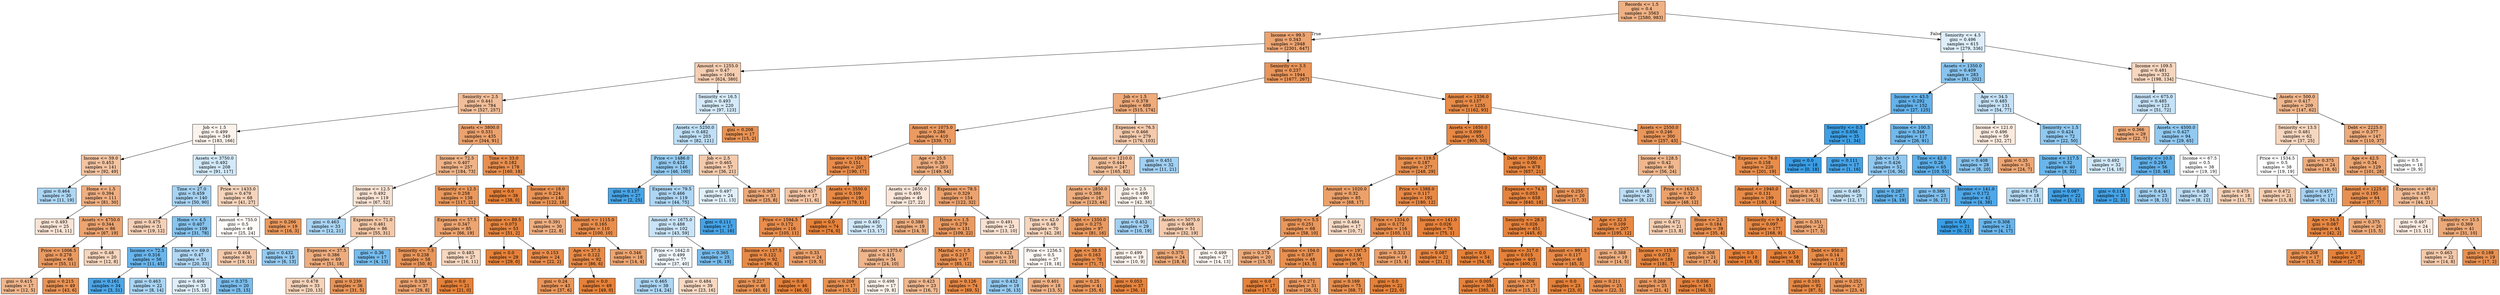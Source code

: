 digraph Tree {
node [shape=box, style="filled", color="black"] ;
0 [label="Records <= 1.5\ngini = 0.4\nsamples = 3563\nvalue = [2580, 983]", fillcolor="#e581399e"] ;
1 [label="Income <= 99.5\ngini = 0.343\nsamples = 2948\nvalue = [2301, 647]", fillcolor="#e58139b7"] ;
0 -> 1 [labeldistance=2.5, labelangle=45, headlabel="True"] ;
2 [label="Amount <= 1255.0\ngini = 0.47\nsamples = 1004\nvalue = [624, 380]", fillcolor="#e5813964"] ;
1 -> 2 ;
3 [label="Seniority <= 2.5\ngini = 0.441\nsamples = 784\nvalue = [527, 257]", fillcolor="#e5813983"] ;
2 -> 3 ;
4 [label="Job <= 1.5\ngini = 0.499\nsamples = 349\nvalue = [183, 166]", fillcolor="#e5813918"] ;
3 -> 4 ;
5 [label="Income <= 59.0\ngini = 0.453\nsamples = 141\nvalue = [92, 49]", fillcolor="#e5813977"] ;
4 -> 5 ;
6 [label="gini = 0.464\nsamples = 30\nvalue = [11, 19]", fillcolor="#399de56b"] ;
5 -> 6 ;
7 [label="Home <= 1.5\ngini = 0.394\nsamples = 111\nvalue = [81, 30]", fillcolor="#e58139a1"] ;
5 -> 7 ;
8 [label="gini = 0.493\nsamples = 25\nvalue = [14, 11]", fillcolor="#e5813937"] ;
7 -> 8 ;
9 [label="Assets <= 4750.0\ngini = 0.344\nsamples = 86\nvalue = [67, 19]", fillcolor="#e58139b7"] ;
7 -> 9 ;
10 [label="Price <= 1006.5\ngini = 0.278\nsamples = 66\nvalue = [55, 11]", fillcolor="#e58139cc"] ;
9 -> 10 ;
11 [label="gini = 0.415\nsamples = 17\nvalue = [12, 5]", fillcolor="#e5813995"] ;
10 -> 11 ;
12 [label="gini = 0.215\nsamples = 49\nvalue = [43, 6]", fillcolor="#e58139db"] ;
10 -> 12 ;
13 [label="gini = 0.48\nsamples = 20\nvalue = [12, 8]", fillcolor="#e5813955"] ;
9 -> 13 ;
14 [label="Assets <= 3750.0\ngini = 0.492\nsamples = 208\nvalue = [91, 117]", fillcolor="#399de539"] ;
4 -> 14 ;
15 [label="Time <= 27.0\ngini = 0.459\nsamples = 140\nvalue = [50, 90]", fillcolor="#399de571"] ;
14 -> 15 ;
16 [label="gini = 0.475\nsamples = 31\nvalue = [19, 12]", fillcolor="#e581395e"] ;
15 -> 16 ;
17 [label="Home <= 4.5\ngini = 0.407\nsamples = 109\nvalue = [31, 78]", fillcolor="#399de59a"] ;
15 -> 17 ;
18 [label="Income <= 72.5\ngini = 0.316\nsamples = 56\nvalue = [11, 45]", fillcolor="#399de5c1"] ;
17 -> 18 ;
19 [label="gini = 0.161\nsamples = 34\nvalue = [3, 31]", fillcolor="#399de5e6"] ;
18 -> 19 ;
20 [label="gini = 0.463\nsamples = 22\nvalue = [8, 14]", fillcolor="#399de56d"] ;
18 -> 20 ;
21 [label="Income <= 69.0\ngini = 0.47\nsamples = 53\nvalue = [20, 33]", fillcolor="#399de564"] ;
17 -> 21 ;
22 [label="gini = 0.496\nsamples = 33\nvalue = [15, 18]", fillcolor="#399de52a"] ;
21 -> 22 ;
23 [label="gini = 0.375\nsamples = 20\nvalue = [5, 15]", fillcolor="#399de5aa"] ;
21 -> 23 ;
24 [label="Price <= 1433.0\ngini = 0.479\nsamples = 68\nvalue = [41, 27]", fillcolor="#e5813957"] ;
14 -> 24 ;
25 [label="Amount <= 755.0\ngini = 0.5\nsamples = 49\nvalue = [25, 24]", fillcolor="#e581390a"] ;
24 -> 25 ;
26 [label="gini = 0.464\nsamples = 30\nvalue = [19, 11]", fillcolor="#e581396b"] ;
25 -> 26 ;
27 [label="gini = 0.432\nsamples = 19\nvalue = [6, 13]", fillcolor="#399de589"] ;
25 -> 27 ;
28 [label="gini = 0.266\nsamples = 19\nvalue = [16, 3]", fillcolor="#e58139cf"] ;
24 -> 28 ;
29 [label="Assets <= 3800.0\ngini = 0.331\nsamples = 435\nvalue = [344, 91]", fillcolor="#e58139bc"] ;
3 -> 29 ;
30 [label="Income <= 72.5\ngini = 0.407\nsamples = 257\nvalue = [184, 73]", fillcolor="#e581399a"] ;
29 -> 30 ;
31 [label="Income <= 12.5\ngini = 0.492\nsamples = 119\nvalue = [67, 52]", fillcolor="#e5813939"] ;
30 -> 31 ;
32 [label="gini = 0.463\nsamples = 33\nvalue = [12, 21]", fillcolor="#399de56d"] ;
31 -> 32 ;
33 [label="Expenses <= 71.0\ngini = 0.461\nsamples = 86\nvalue = [55, 31]", fillcolor="#e581396f"] ;
31 -> 33 ;
34 [label="Expenses <= 37.5\ngini = 0.386\nsamples = 69\nvalue = [51, 18]", fillcolor="#e58139a5"] ;
33 -> 34 ;
35 [label="gini = 0.478\nsamples = 33\nvalue = [20, 13]", fillcolor="#e5813959"] ;
34 -> 35 ;
36 [label="gini = 0.239\nsamples = 36\nvalue = [31, 5]", fillcolor="#e58139d6"] ;
34 -> 36 ;
37 [label="gini = 0.36\nsamples = 17\nvalue = [4, 13]", fillcolor="#399de5b1"] ;
33 -> 37 ;
38 [label="Seniority <= 12.5\ngini = 0.258\nsamples = 138\nvalue = [117, 21]", fillcolor="#e58139d1"] ;
30 -> 38 ;
39 [label="Expenses <= 57.5\ngini = 0.347\nsamples = 85\nvalue = [66, 19]", fillcolor="#e58139b6"] ;
38 -> 39 ;
40 [label="Seniority <= 7.5\ngini = 0.238\nsamples = 58\nvalue = [50, 8]", fillcolor="#e58139d6"] ;
39 -> 40 ;
41 [label="gini = 0.339\nsamples = 37\nvalue = [29, 8]", fillcolor="#e58139b9"] ;
40 -> 41 ;
42 [label="gini = 0.0\nsamples = 21\nvalue = [21, 0]", fillcolor="#e58139ff"] ;
40 -> 42 ;
43 [label="gini = 0.483\nsamples = 27\nvalue = [16, 11]", fillcolor="#e5813950"] ;
39 -> 43 ;
44 [label="Income <= 89.5\ngini = 0.073\nsamples = 53\nvalue = [51, 2]", fillcolor="#e58139f5"] ;
38 -> 44 ;
45 [label="gini = 0.0\nsamples = 29\nvalue = [29, 0]", fillcolor="#e58139ff"] ;
44 -> 45 ;
46 [label="gini = 0.153\nsamples = 24\nvalue = [22, 2]", fillcolor="#e58139e8"] ;
44 -> 46 ;
47 [label="Time <= 33.0\ngini = 0.182\nsamples = 178\nvalue = [160, 18]", fillcolor="#e58139e2"] ;
29 -> 47 ;
48 [label="gini = 0.0\nsamples = 38\nvalue = [38, 0]", fillcolor="#e58139ff"] ;
47 -> 48 ;
49 [label="Income <= 18.0\ngini = 0.224\nsamples = 140\nvalue = [122, 18]", fillcolor="#e58139d9"] ;
47 -> 49 ;
50 [label="gini = 0.391\nsamples = 30\nvalue = [22, 8]", fillcolor="#e58139a2"] ;
49 -> 50 ;
51 [label="Amount <= 1115.0\ngini = 0.165\nsamples = 110\nvalue = [100, 10]", fillcolor="#e58139e6"] ;
49 -> 51 ;
52 [label="Age <= 37.5\ngini = 0.122\nsamples = 92\nvalue = [86, 6]", fillcolor="#e58139ed"] ;
51 -> 52 ;
53 [label="gini = 0.24\nsamples = 43\nvalue = [37, 6]", fillcolor="#e58139d6"] ;
52 -> 53 ;
54 [label="gini = 0.0\nsamples = 49\nvalue = [49, 0]", fillcolor="#e58139ff"] ;
52 -> 54 ;
55 [label="gini = 0.346\nsamples = 18\nvalue = [14, 4]", fillcolor="#e58139b6"] ;
51 -> 55 ;
56 [label="Seniority <= 16.5\ngini = 0.493\nsamples = 220\nvalue = [97, 123]", fillcolor="#399de536"] ;
2 -> 56 ;
57 [label="Assets <= 5250.0\ngini = 0.482\nsamples = 203\nvalue = [82, 121]", fillcolor="#399de552"] ;
56 -> 57 ;
58 [label="Price <= 1486.0\ngini = 0.432\nsamples = 146\nvalue = [46, 100]", fillcolor="#399de58a"] ;
57 -> 58 ;
59 [label="gini = 0.137\nsamples = 27\nvalue = [2, 25]", fillcolor="#399de5eb"] ;
58 -> 59 ;
60 [label="Expenses <= 79.5\ngini = 0.466\nsamples = 119\nvalue = [44, 75]", fillcolor="#399de569"] ;
58 -> 60 ;
61 [label="Amount <= 1675.0\ngini = 0.488\nsamples = 102\nvalue = [43, 59]", fillcolor="#399de545"] ;
60 -> 61 ;
62 [label="Price <= 1642.0\ngini = 0.499\nsamples = 77\nvalue = [37, 40]", fillcolor="#399de513"] ;
61 -> 62 ;
63 [label="gini = 0.465\nsamples = 38\nvalue = [14, 24]", fillcolor="#399de56a"] ;
62 -> 63 ;
64 [label="gini = 0.484\nsamples = 39\nvalue = [23, 16]", fillcolor="#e581394e"] ;
62 -> 64 ;
65 [label="gini = 0.365\nsamples = 25\nvalue = [6, 19]", fillcolor="#399de5ae"] ;
61 -> 65 ;
66 [label="gini = 0.111\nsamples = 17\nvalue = [1, 16]", fillcolor="#399de5ef"] ;
60 -> 66 ;
67 [label="Job <= 2.5\ngini = 0.465\nsamples = 57\nvalue = [36, 21]", fillcolor="#e581396a"] ;
57 -> 67 ;
68 [label="gini = 0.497\nsamples = 24\nvalue = [11, 13]", fillcolor="#399de527"] ;
67 -> 68 ;
69 [label="gini = 0.367\nsamples = 33\nvalue = [25, 8]", fillcolor="#e58139ad"] ;
67 -> 69 ;
70 [label="gini = 0.208\nsamples = 17\nvalue = [15, 2]", fillcolor="#e58139dd"] ;
56 -> 70 ;
71 [label="Seniority <= 3.5\ngini = 0.237\nsamples = 1944\nvalue = [1677, 267]", fillcolor="#e58139d6"] ;
1 -> 71 ;
72 [label="Job <= 1.5\ngini = 0.378\nsamples = 689\nvalue = [515, 174]", fillcolor="#e58139a9"] ;
71 -> 72 ;
73 [label="Amount <= 1075.0\ngini = 0.286\nsamples = 410\nvalue = [339, 71]", fillcolor="#e58139ca"] ;
72 -> 73 ;
74 [label="Income <= 104.5\ngini = 0.151\nsamples = 207\nvalue = [190, 17]", fillcolor="#e58139e8"] ;
73 -> 74 ;
75 [label="gini = 0.457\nsamples = 17\nvalue = [11, 6]", fillcolor="#e5813974"] ;
74 -> 75 ;
76 [label="Assets <= 3550.0\ngini = 0.109\nsamples = 190\nvalue = [179, 11]", fillcolor="#e58139ef"] ;
74 -> 76 ;
77 [label="Price <= 1594.5\ngini = 0.172\nsamples = 116\nvalue = [105, 11]", fillcolor="#e58139e4"] ;
76 -> 77 ;
78 [label="Income <= 137.5\ngini = 0.122\nsamples = 92\nvalue = [86, 6]", fillcolor="#e58139ed"] ;
77 -> 78 ;
79 [label="gini = 0.227\nsamples = 46\nvalue = [40, 6]", fillcolor="#e58139d9"] ;
78 -> 79 ;
80 [label="gini = 0.0\nsamples = 46\nvalue = [46, 0]", fillcolor="#e58139ff"] ;
78 -> 80 ;
81 [label="gini = 0.33\nsamples = 24\nvalue = [19, 5]", fillcolor="#e58139bc"] ;
77 -> 81 ;
82 [label="gini = 0.0\nsamples = 74\nvalue = [74, 0]", fillcolor="#e58139ff"] ;
76 -> 82 ;
83 [label="Age <= 25.5\ngini = 0.39\nsamples = 203\nvalue = [149, 54]", fillcolor="#e58139a3"] ;
73 -> 83 ;
84 [label="Assets <= 2650.0\ngini = 0.495\nsamples = 49\nvalue = [27, 22]", fillcolor="#e581392f"] ;
83 -> 84 ;
85 [label="gini = 0.491\nsamples = 30\nvalue = [13, 17]", fillcolor="#399de53c"] ;
84 -> 85 ;
86 [label="gini = 0.388\nsamples = 19\nvalue = [14, 5]", fillcolor="#e58139a4"] ;
84 -> 86 ;
87 [label="Expenses <= 78.5\ngini = 0.329\nsamples = 154\nvalue = [122, 32]", fillcolor="#e58139bc"] ;
83 -> 87 ;
88 [label="Home <= 1.5\ngini = 0.279\nsamples = 131\nvalue = [109, 22]", fillcolor="#e58139cc"] ;
87 -> 88 ;
89 [label="Amount <= 1375.0\ngini = 0.415\nsamples = 34\nvalue = [24, 10]", fillcolor="#e5813995"] ;
88 -> 89 ;
90 [label="gini = 0.208\nsamples = 17\nvalue = [15, 2]", fillcolor="#e58139dd"] ;
89 -> 90 ;
91 [label="gini = 0.498\nsamples = 17\nvalue = [9, 8]", fillcolor="#e581391c"] ;
89 -> 91 ;
92 [label="Marital <= 1.5\ngini = 0.217\nsamples = 97\nvalue = [85, 12]", fillcolor="#e58139db"] ;
88 -> 92 ;
93 [label="gini = 0.423\nsamples = 23\nvalue = [16, 7]", fillcolor="#e581398f"] ;
92 -> 93 ;
94 [label="gini = 0.126\nsamples = 74\nvalue = [69, 5]", fillcolor="#e58139ed"] ;
92 -> 94 ;
95 [label="gini = 0.491\nsamples = 23\nvalue = [13, 10]", fillcolor="#e581393b"] ;
87 -> 95 ;
96 [label="Expenses <= 76.5\ngini = 0.466\nsamples = 279\nvalue = [176, 103]", fillcolor="#e581396a"] ;
72 -> 96 ;
97 [label="Amount <= 1210.0\ngini = 0.444\nsamples = 247\nvalue = [165, 82]", fillcolor="#e5813980"] ;
96 -> 97 ;
98 [label="Assets <= 2850.0\ngini = 0.388\nsamples = 167\nvalue = [123, 44]", fillcolor="#e58139a4"] ;
97 -> 98 ;
99 [label="Time <= 42.0\ngini = 0.48\nsamples = 70\nvalue = [42, 28]", fillcolor="#e5813955"] ;
98 -> 99 ;
100 [label="gini = 0.422\nsamples = 33\nvalue = [23, 10]", fillcolor="#e5813990"] ;
99 -> 100 ;
101 [label="Price <= 1256.5\ngini = 0.5\nsamples = 37\nvalue = [19, 18]", fillcolor="#e581390d"] ;
99 -> 101 ;
102 [label="gini = 0.432\nsamples = 19\nvalue = [6, 13]", fillcolor="#399de589"] ;
101 -> 102 ;
103 [label="gini = 0.401\nsamples = 18\nvalue = [13, 5]", fillcolor="#e581399d"] ;
101 -> 103 ;
104 [label="Debt <= 1350.0\ngini = 0.275\nsamples = 97\nvalue = [81, 16]", fillcolor="#e58139cd"] ;
98 -> 104 ;
105 [label="Age <= 39.5\ngini = 0.163\nsamples = 78\nvalue = [71, 7]", fillcolor="#e58139e6"] ;
104 -> 105 ;
106 [label="gini = 0.25\nsamples = 41\nvalue = [35, 6]", fillcolor="#e58139d3"] ;
105 -> 106 ;
107 [label="gini = 0.053\nsamples = 37\nvalue = [36, 1]", fillcolor="#e58139f8"] ;
105 -> 107 ;
108 [label="gini = 0.499\nsamples = 19\nvalue = [10, 9]", fillcolor="#e5813919"] ;
104 -> 108 ;
109 [label="Job <= 2.5\ngini = 0.499\nsamples = 80\nvalue = [42, 38]", fillcolor="#e5813918"] ;
97 -> 109 ;
110 [label="gini = 0.452\nsamples = 29\nvalue = [10, 19]", fillcolor="#399de579"] ;
109 -> 110 ;
111 [label="Assets <= 5075.0\ngini = 0.468\nsamples = 51\nvalue = [32, 19]", fillcolor="#e5813968"] ;
109 -> 111 ;
112 [label="gini = 0.375\nsamples = 24\nvalue = [18, 6]", fillcolor="#e58139aa"] ;
111 -> 112 ;
113 [label="gini = 0.499\nsamples = 27\nvalue = [14, 13]", fillcolor="#e5813912"] ;
111 -> 113 ;
114 [label="gini = 0.451\nsamples = 32\nvalue = [11, 21]", fillcolor="#399de579"] ;
96 -> 114 ;
115 [label="Amount <= 1336.0\ngini = 0.137\nsamples = 1255\nvalue = [1162, 93]", fillcolor="#e58139eb"] ;
71 -> 115 ;
116 [label="Assets <= 1650.0\ngini = 0.099\nsamples = 955\nvalue = [905, 50]", fillcolor="#e58139f1"] ;
115 -> 116 ;
117 [label="Income <= 119.5\ngini = 0.187\nsamples = 277\nvalue = [248, 29]", fillcolor="#e58139e1"] ;
116 -> 117 ;
118 [label="Amount <= 1020.0\ngini = 0.32\nsamples = 85\nvalue = [68, 17]", fillcolor="#e58139bf"] ;
117 -> 118 ;
119 [label="Seniority <= 5.5\ngini = 0.251\nsamples = 68\nvalue = [58, 10]", fillcolor="#e58139d3"] ;
118 -> 119 ;
120 [label="gini = 0.375\nsamples = 20\nvalue = [15, 5]", fillcolor="#e58139aa"] ;
119 -> 120 ;
121 [label="Income <= 104.0\ngini = 0.187\nsamples = 48\nvalue = [43, 5]", fillcolor="#e58139e1"] ;
119 -> 121 ;
122 [label="gini = 0.0\nsamples = 17\nvalue = [17, 0]", fillcolor="#e58139ff"] ;
121 -> 122 ;
123 [label="gini = 0.271\nsamples = 31\nvalue = [26, 5]", fillcolor="#e58139ce"] ;
121 -> 123 ;
124 [label="gini = 0.484\nsamples = 17\nvalue = [10, 7]", fillcolor="#e581394d"] ;
118 -> 124 ;
125 [label="Price <= 1388.0\ngini = 0.117\nsamples = 192\nvalue = [180, 12]", fillcolor="#e58139ee"] ;
117 -> 125 ;
126 [label="Price <= 1334.0\ngini = 0.172\nsamples = 116\nvalue = [105, 11]", fillcolor="#e58139e4"] ;
125 -> 126 ;
127 [label="Income <= 197.5\ngini = 0.134\nsamples = 97\nvalue = [90, 7]", fillcolor="#e58139eb"] ;
126 -> 127 ;
128 [label="gini = 0.169\nsamples = 75\nvalue = [68, 7]", fillcolor="#e58139e5"] ;
127 -> 128 ;
129 [label="gini = 0.0\nsamples = 22\nvalue = [22, 0]", fillcolor="#e58139ff"] ;
127 -> 129 ;
130 [label="gini = 0.332\nsamples = 19\nvalue = [15, 4]", fillcolor="#e58139bb"] ;
126 -> 130 ;
131 [label="Income <= 141.0\ngini = 0.026\nsamples = 76\nvalue = [75, 1]", fillcolor="#e58139fc"] ;
125 -> 131 ;
132 [label="gini = 0.087\nsamples = 22\nvalue = [21, 1]", fillcolor="#e58139f3"] ;
131 -> 132 ;
133 [label="gini = 0.0\nsamples = 54\nvalue = [54, 0]", fillcolor="#e58139ff"] ;
131 -> 133 ;
134 [label="Debt <= 3950.0\ngini = 0.06\nsamples = 678\nvalue = [657, 21]", fillcolor="#e58139f7"] ;
116 -> 134 ;
135 [label="Expenses <= 74.5\ngini = 0.053\nsamples = 658\nvalue = [640, 18]", fillcolor="#e58139f8"] ;
134 -> 135 ;
136 [label="Seniority <= 28.5\ngini = 0.026\nsamples = 451\nvalue = [445, 6]", fillcolor="#e58139fc"] ;
135 -> 136 ;
137 [label="Income <= 317.0\ngini = 0.015\nsamples = 403\nvalue = [400, 3]", fillcolor="#e58139fd"] ;
136 -> 137 ;
138 [label="gini = 0.005\nsamples = 386\nvalue = [385, 1]", fillcolor="#e58139fe"] ;
137 -> 138 ;
139 [label="gini = 0.208\nsamples = 17\nvalue = [15, 2]", fillcolor="#e58139dd"] ;
137 -> 139 ;
140 [label="Amount <= 991.5\ngini = 0.117\nsamples = 48\nvalue = [45, 3]", fillcolor="#e58139ee"] ;
136 -> 140 ;
141 [label="gini = 0.0\nsamples = 23\nvalue = [23, 0]", fillcolor="#e58139ff"] ;
140 -> 141 ;
142 [label="gini = 0.211\nsamples = 25\nvalue = [22, 3]", fillcolor="#e58139dc"] ;
140 -> 142 ;
143 [label="Age <= 32.5\ngini = 0.109\nsamples = 207\nvalue = [195, 12]", fillcolor="#e58139ef"] ;
135 -> 143 ;
144 [label="gini = 0.388\nsamples = 19\nvalue = [14, 5]", fillcolor="#e58139a4"] ;
143 -> 144 ;
145 [label="Income <= 115.0\ngini = 0.072\nsamples = 188\nvalue = [181, 7]", fillcolor="#e58139f5"] ;
143 -> 145 ;
146 [label="gini = 0.269\nsamples = 25\nvalue = [21, 4]", fillcolor="#e58139ce"] ;
145 -> 146 ;
147 [label="gini = 0.036\nsamples = 163\nvalue = [160, 3]", fillcolor="#e58139fa"] ;
145 -> 147 ;
148 [label="gini = 0.255\nsamples = 20\nvalue = [17, 3]", fillcolor="#e58139d2"] ;
134 -> 148 ;
149 [label="Assets <= 2550.0\ngini = 0.246\nsamples = 300\nvalue = [257, 43]", fillcolor="#e58139d4"] ;
115 -> 149 ;
150 [label="Income <= 128.5\ngini = 0.42\nsamples = 80\nvalue = [56, 24]", fillcolor="#e5813992"] ;
149 -> 150 ;
151 [label="gini = 0.48\nsamples = 20\nvalue = [8, 12]", fillcolor="#399de555"] ;
150 -> 151 ;
152 [label="Price <= 1632.5\ngini = 0.32\nsamples = 60\nvalue = [48, 12]", fillcolor="#e58139bf"] ;
150 -> 152 ;
153 [label="gini = 0.472\nsamples = 21\nvalue = [13, 8]", fillcolor="#e5813962"] ;
152 -> 153 ;
154 [label="Home <= 2.5\ngini = 0.184\nsamples = 39\nvalue = [35, 4]", fillcolor="#e58139e2"] ;
152 -> 154 ;
155 [label="gini = 0.308\nsamples = 21\nvalue = [17, 4]", fillcolor="#e58139c3"] ;
154 -> 155 ;
156 [label="gini = 0.0\nsamples = 18\nvalue = [18, 0]", fillcolor="#e58139ff"] ;
154 -> 156 ;
157 [label="Expenses <= 76.0\ngini = 0.158\nsamples = 220\nvalue = [201, 19]", fillcolor="#e58139e7"] ;
149 -> 157 ;
158 [label="Amount <= 1940.0\ngini = 0.131\nsamples = 199\nvalue = [185, 14]", fillcolor="#e58139ec"] ;
157 -> 158 ;
159 [label="Seniority <= 9.5\ngini = 0.097\nsamples = 177\nvalue = [168, 9]", fillcolor="#e58139f1"] ;
158 -> 159 ;
160 [label="gini = 0.0\nsamples = 58\nvalue = [58, 0]", fillcolor="#e58139ff"] ;
159 -> 160 ;
161 [label="Debt <= 950.0\ngini = 0.14\nsamples = 119\nvalue = [110, 9]", fillcolor="#e58139ea"] ;
159 -> 161 ;
162 [label="gini = 0.103\nsamples = 92\nvalue = [87, 5]", fillcolor="#e58139f0"] ;
161 -> 162 ;
163 [label="gini = 0.252\nsamples = 27\nvalue = [23, 4]", fillcolor="#e58139d3"] ;
161 -> 163 ;
164 [label="gini = 0.351\nsamples = 22\nvalue = [17, 5]", fillcolor="#e58139b4"] ;
158 -> 164 ;
165 [label="gini = 0.363\nsamples = 21\nvalue = [16, 5]", fillcolor="#e58139af"] ;
157 -> 165 ;
166 [label="Seniority <= 4.5\ngini = 0.496\nsamples = 615\nvalue = [279, 336]", fillcolor="#399de52b"] ;
0 -> 166 [labeldistance=2.5, labelangle=-45, headlabel="False"] ;
167 [label="Assets <= 1350.0\ngini = 0.409\nsamples = 283\nvalue = [81, 202]", fillcolor="#399de599"] ;
166 -> 167 ;
168 [label="Income <= 43.5\ngini = 0.292\nsamples = 152\nvalue = [27, 125]", fillcolor="#399de5c8"] ;
167 -> 168 ;
169 [label="Seniority <= 0.5\ngini = 0.056\nsamples = 35\nvalue = [1, 34]", fillcolor="#399de5f8"] ;
168 -> 169 ;
170 [label="gini = 0.0\nsamples = 18\nvalue = [0, 18]", fillcolor="#399de5ff"] ;
169 -> 170 ;
171 [label="gini = 0.111\nsamples = 17\nvalue = [1, 16]", fillcolor="#399de5ef"] ;
169 -> 171 ;
172 [label="Income <= 100.5\ngini = 0.346\nsamples = 117\nvalue = [26, 91]", fillcolor="#399de5b6"] ;
168 -> 172 ;
173 [label="Job <= 1.5\ngini = 0.426\nsamples = 52\nvalue = [16, 36]", fillcolor="#399de58e"] ;
172 -> 173 ;
174 [label="gini = 0.485\nsamples = 29\nvalue = [12, 17]", fillcolor="#399de54b"] ;
173 -> 174 ;
175 [label="gini = 0.287\nsamples = 23\nvalue = [4, 19]", fillcolor="#399de5c9"] ;
173 -> 175 ;
176 [label="Time <= 42.0\ngini = 0.26\nsamples = 65\nvalue = [10, 55]", fillcolor="#399de5d1"] ;
172 -> 176 ;
177 [label="gini = 0.386\nsamples = 23\nvalue = [6, 17]", fillcolor="#399de5a5"] ;
176 -> 177 ;
178 [label="Income <= 141.0\ngini = 0.172\nsamples = 42\nvalue = [4, 38]", fillcolor="#399de5e4"] ;
176 -> 178 ;
179 [label="gini = 0.0\nsamples = 21\nvalue = [0, 21]", fillcolor="#399de5ff"] ;
178 -> 179 ;
180 [label="gini = 0.308\nsamples = 21\nvalue = [4, 17]", fillcolor="#399de5c3"] ;
178 -> 180 ;
181 [label="Age <= 34.5\ngini = 0.485\nsamples = 131\nvalue = [54, 77]", fillcolor="#399de54c"] ;
167 -> 181 ;
182 [label="Income <= 121.0\ngini = 0.496\nsamples = 59\nvalue = [32, 27]", fillcolor="#e5813928"] ;
181 -> 182 ;
183 [label="gini = 0.408\nsamples = 28\nvalue = [8, 20]", fillcolor="#399de599"] ;
182 -> 183 ;
184 [label="gini = 0.35\nsamples = 31\nvalue = [24, 7]", fillcolor="#e58139b5"] ;
182 -> 184 ;
185 [label="Seniority <= 1.5\ngini = 0.424\nsamples = 72\nvalue = [22, 50]", fillcolor="#399de58f"] ;
181 -> 185 ;
186 [label="Income <= 117.5\ngini = 0.32\nsamples = 40\nvalue = [8, 32]", fillcolor="#399de5bf"] ;
185 -> 186 ;
187 [label="gini = 0.475\nsamples = 18\nvalue = [7, 11]", fillcolor="#399de55d"] ;
186 -> 187 ;
188 [label="gini = 0.087\nsamples = 22\nvalue = [1, 21]", fillcolor="#399de5f3"] ;
186 -> 188 ;
189 [label="gini = 0.492\nsamples = 32\nvalue = [14, 18]", fillcolor="#399de539"] ;
185 -> 189 ;
190 [label="Income <= 109.5\ngini = 0.481\nsamples = 332\nvalue = [198, 134]", fillcolor="#e5813952"] ;
166 -> 190 ;
191 [label="Amount <= 675.0\ngini = 0.485\nsamples = 123\nvalue = [51, 72]", fillcolor="#399de54a"] ;
190 -> 191 ;
192 [label="gini = 0.366\nsamples = 29\nvalue = [22, 7]", fillcolor="#e58139ae"] ;
191 -> 192 ;
193 [label="Assets <= 4500.0\ngini = 0.427\nsamples = 94\nvalue = [29, 65]", fillcolor="#399de58d"] ;
191 -> 193 ;
194 [label="Seniority <= 10.5\ngini = 0.293\nsamples = 56\nvalue = [10, 46]", fillcolor="#399de5c8"] ;
193 -> 194 ;
195 [label="gini = 0.114\nsamples = 33\nvalue = [2, 31]", fillcolor="#399de5ef"] ;
194 -> 195 ;
196 [label="gini = 0.454\nsamples = 23\nvalue = [8, 15]", fillcolor="#399de577"] ;
194 -> 196 ;
197 [label="Income <= 67.5\ngini = 0.5\nsamples = 38\nvalue = [19, 19]", fillcolor="#e5813900"] ;
193 -> 197 ;
198 [label="gini = 0.48\nsamples = 20\nvalue = [8, 12]", fillcolor="#399de555"] ;
197 -> 198 ;
199 [label="gini = 0.475\nsamples = 18\nvalue = [11, 7]", fillcolor="#e581395d"] ;
197 -> 199 ;
200 [label="Assets <= 500.0\ngini = 0.417\nsamples = 209\nvalue = [147, 62]", fillcolor="#e5813993"] ;
190 -> 200 ;
201 [label="Seniority <= 13.5\ngini = 0.481\nsamples = 62\nvalue = [37, 25]", fillcolor="#e5813953"] ;
200 -> 201 ;
202 [label="Price <= 1534.5\ngini = 0.5\nsamples = 38\nvalue = [19, 19]", fillcolor="#e5813900"] ;
201 -> 202 ;
203 [label="gini = 0.472\nsamples = 21\nvalue = [13, 8]", fillcolor="#e5813962"] ;
202 -> 203 ;
204 [label="gini = 0.457\nsamples = 17\nvalue = [6, 11]", fillcolor="#399de574"] ;
202 -> 204 ;
205 [label="gini = 0.375\nsamples = 24\nvalue = [18, 6]", fillcolor="#e58139aa"] ;
201 -> 205 ;
206 [label="Debt <= 2225.0\ngini = 0.377\nsamples = 147\nvalue = [110, 37]", fillcolor="#e58139a9"] ;
200 -> 206 ;
207 [label="Age <= 42.5\ngini = 0.34\nsamples = 129\nvalue = [101, 28]", fillcolor="#e58139b8"] ;
206 -> 207 ;
208 [label="Amount <= 1225.0\ngini = 0.195\nsamples = 64\nvalue = [57, 7]", fillcolor="#e58139e0"] ;
207 -> 208 ;
209 [label="Age <= 34.5\ngini = 0.087\nsamples = 44\nvalue = [42, 2]", fillcolor="#e58139f3"] ;
208 -> 209 ;
210 [label="gini = 0.208\nsamples = 17\nvalue = [15, 2]", fillcolor="#e58139dd"] ;
209 -> 210 ;
211 [label="gini = 0.0\nsamples = 27\nvalue = [27, 0]", fillcolor="#e58139ff"] ;
209 -> 211 ;
212 [label="gini = 0.375\nsamples = 20\nvalue = [15, 5]", fillcolor="#e58139aa"] ;
208 -> 212 ;
213 [label="Expenses <= 46.0\ngini = 0.437\nsamples = 65\nvalue = [44, 21]", fillcolor="#e5813985"] ;
207 -> 213 ;
214 [label="gini = 0.497\nsamples = 24\nvalue = [13, 11]", fillcolor="#e5813927"] ;
213 -> 214 ;
215 [label="Seniority <= 15.5\ngini = 0.369\nsamples = 41\nvalue = [31, 10]", fillcolor="#e58139ad"] ;
213 -> 215 ;
216 [label="gini = 0.463\nsamples = 22\nvalue = [14, 8]", fillcolor="#e581396d"] ;
215 -> 216 ;
217 [label="gini = 0.188\nsamples = 19\nvalue = [17, 2]", fillcolor="#e58139e1"] ;
215 -> 217 ;
218 [label="gini = 0.5\nsamples = 18\nvalue = [9, 9]", fillcolor="#e5813900"] ;
206 -> 218 ;
}